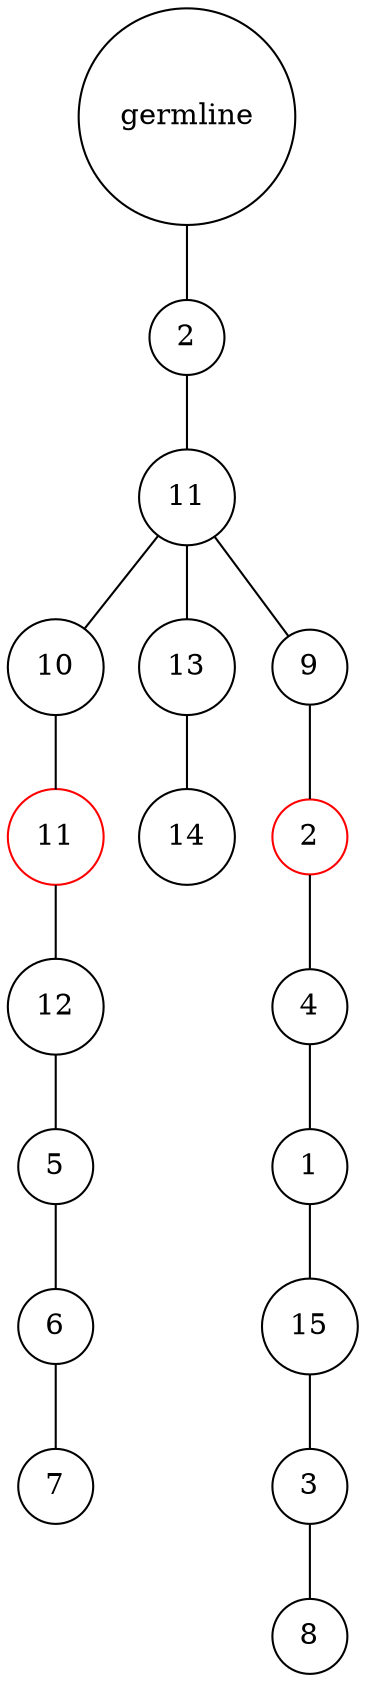 graph {
	rankdir=UD;
	splines=line;
	node [shape=circle]
	"0x7f5238457370" [label="germline"];
	"0x7f52384573a0" [label="2"];
	"0x7f5238457370" -- "0x7f52384573a0" ;
	"0x7f52384573d0" [label="11"];
	"0x7f52384573a0" -- "0x7f52384573d0" ;
	"0x7f5238457400" [label="10"];
	"0x7f52384573d0" -- "0x7f5238457400" ;
	"0x7f5238457430" [label="11",color="red"];
	"0x7f5238457400" -- "0x7f5238457430" ;
	"0x7f5238457460" [label="12"];
	"0x7f5238457430" -- "0x7f5238457460" ;
	"0x7f5238457490" [label="5"];
	"0x7f5238457460" -- "0x7f5238457490" ;
	"0x7f52384574c0" [label="6"];
	"0x7f5238457490" -- "0x7f52384574c0" ;
	"0x7f52384574f0" [label="7"];
	"0x7f52384574c0" -- "0x7f52384574f0" ;
	"0x7f5238457520" [label="13"];
	"0x7f52384573d0" -- "0x7f5238457520" ;
	"0x7f5238457550" [label="14"];
	"0x7f5238457520" -- "0x7f5238457550" ;
	"0x7f5238457580" [label="9"];
	"0x7f52384573d0" -- "0x7f5238457580" ;
	"0x7f52384575b0" [label="2",color="red"];
	"0x7f5238457580" -- "0x7f52384575b0" ;
	"0x7f52384575e0" [label="4"];
	"0x7f52384575b0" -- "0x7f52384575e0" ;
	"0x7f5238457610" [label="1"];
	"0x7f52384575e0" -- "0x7f5238457610" ;
	"0x7f5238457640" [label="15"];
	"0x7f5238457610" -- "0x7f5238457640" ;
	"0x7f5238457670" [label="3"];
	"0x7f5238457640" -- "0x7f5238457670" ;
	"0x7f52384576a0" [label="8"];
	"0x7f5238457670" -- "0x7f52384576a0" ;
}

